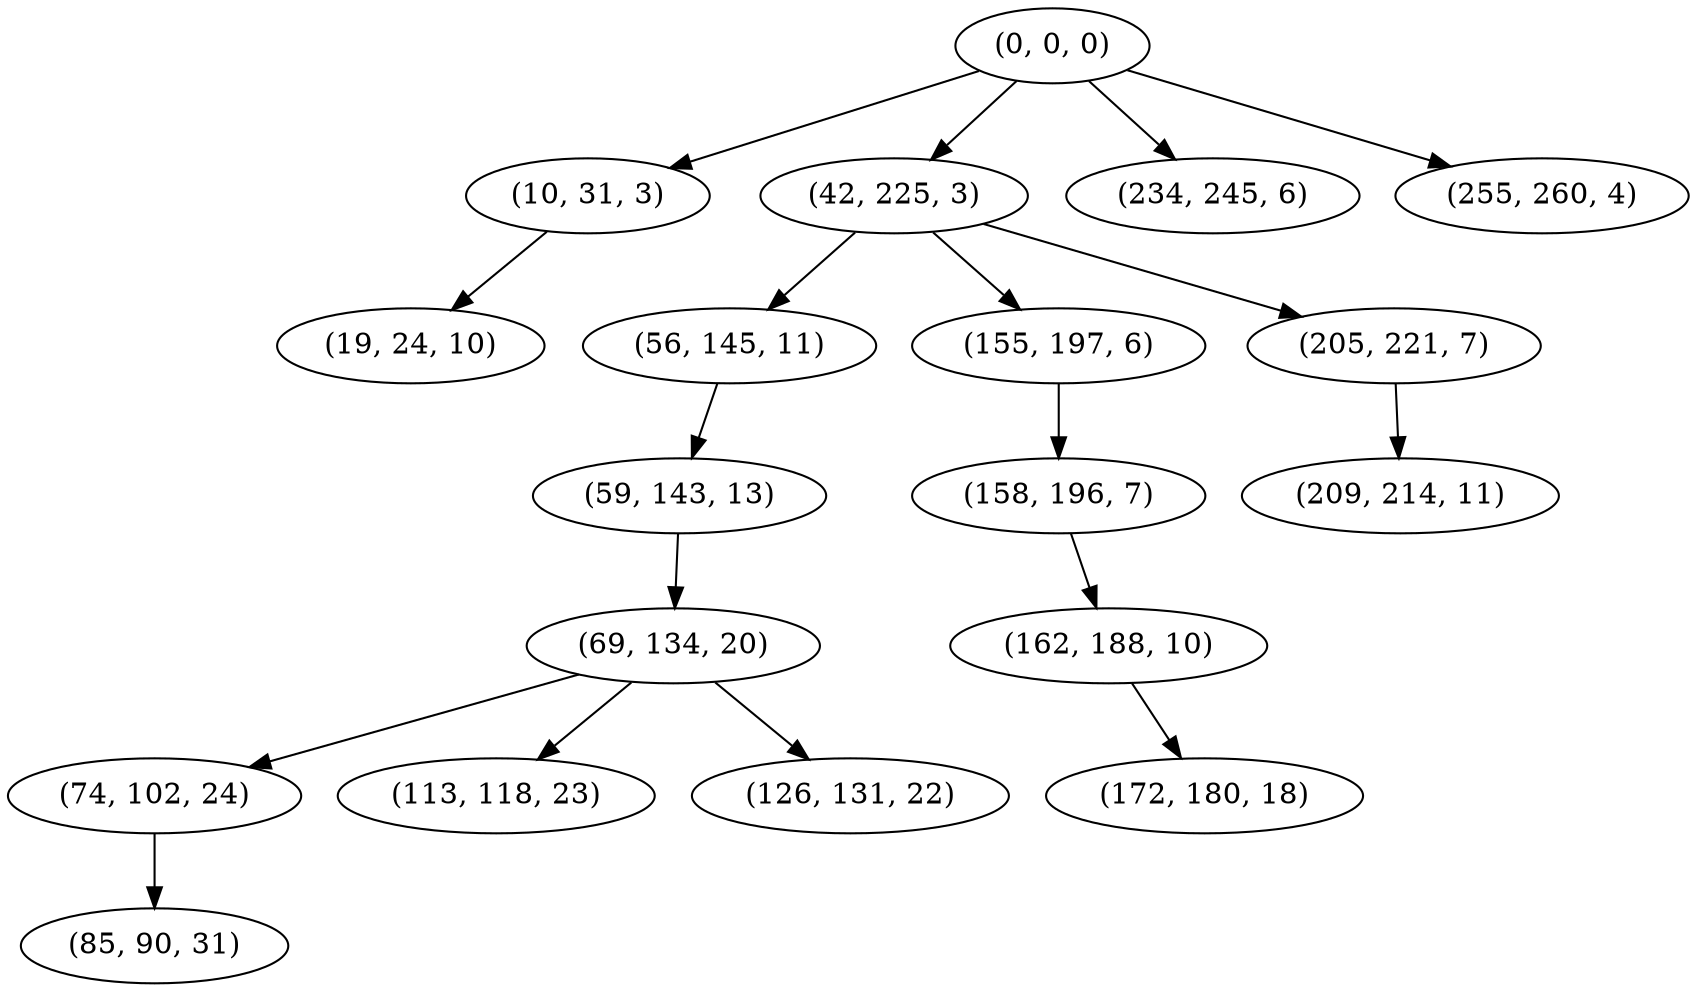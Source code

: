 digraph tree {
    "(0, 0, 0)";
    "(10, 31, 3)";
    "(19, 24, 10)";
    "(42, 225, 3)";
    "(56, 145, 11)";
    "(59, 143, 13)";
    "(69, 134, 20)";
    "(74, 102, 24)";
    "(85, 90, 31)";
    "(113, 118, 23)";
    "(126, 131, 22)";
    "(155, 197, 6)";
    "(158, 196, 7)";
    "(162, 188, 10)";
    "(172, 180, 18)";
    "(205, 221, 7)";
    "(209, 214, 11)";
    "(234, 245, 6)";
    "(255, 260, 4)";
    "(0, 0, 0)" -> "(10, 31, 3)";
    "(0, 0, 0)" -> "(42, 225, 3)";
    "(0, 0, 0)" -> "(234, 245, 6)";
    "(0, 0, 0)" -> "(255, 260, 4)";
    "(10, 31, 3)" -> "(19, 24, 10)";
    "(42, 225, 3)" -> "(56, 145, 11)";
    "(42, 225, 3)" -> "(155, 197, 6)";
    "(42, 225, 3)" -> "(205, 221, 7)";
    "(56, 145, 11)" -> "(59, 143, 13)";
    "(59, 143, 13)" -> "(69, 134, 20)";
    "(69, 134, 20)" -> "(74, 102, 24)";
    "(69, 134, 20)" -> "(113, 118, 23)";
    "(69, 134, 20)" -> "(126, 131, 22)";
    "(74, 102, 24)" -> "(85, 90, 31)";
    "(155, 197, 6)" -> "(158, 196, 7)";
    "(158, 196, 7)" -> "(162, 188, 10)";
    "(162, 188, 10)" -> "(172, 180, 18)";
    "(205, 221, 7)" -> "(209, 214, 11)";
}
